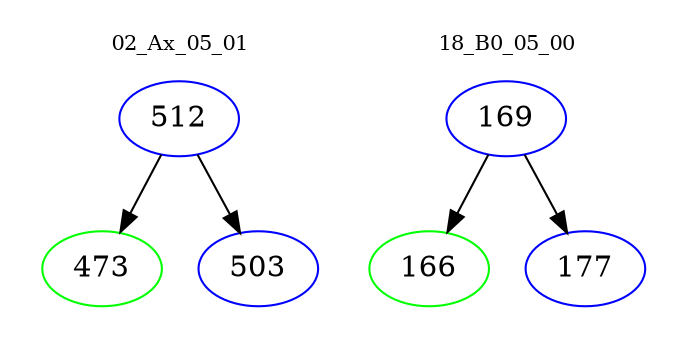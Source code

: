 digraph{
subgraph cluster_0 {
color = white
label = "02_Ax_05_01";
fontsize=10;
T0_512 [label="512", color="blue"]
T0_512 -> T0_473 [color="black"]
T0_473 [label="473", color="green"]
T0_512 -> T0_503 [color="black"]
T0_503 [label="503", color="blue"]
}
subgraph cluster_1 {
color = white
label = "18_B0_05_00";
fontsize=10;
T1_169 [label="169", color="blue"]
T1_169 -> T1_166 [color="black"]
T1_166 [label="166", color="green"]
T1_169 -> T1_177 [color="black"]
T1_177 [label="177", color="blue"]
}
}
